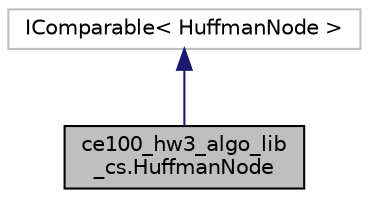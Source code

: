 digraph "ce100_hw3_algo_lib_cs.HuffmanNode"
{
 // INTERACTIVE_SVG=YES
 // LATEX_PDF_SIZE
  edge [fontname="Helvetica",fontsize="10",labelfontname="Helvetica",labelfontsize="10"];
  node [fontname="Helvetica",fontsize="10",shape=record];
  Node1 [label="ce100_hw3_algo_lib\l_cs.HuffmanNode",height=0.2,width=0.4,color="black", fillcolor="grey75", style="filled", fontcolor="black",tooltip=" "];
  Node2 -> Node1 [dir="back",color="midnightblue",fontsize="10",style="solid",fontname="Helvetica"];
  Node2 [label="IComparable\< HuffmanNode \>",height=0.2,width=0.4,color="grey75", fillcolor="white", style="filled",tooltip=" "];
}
